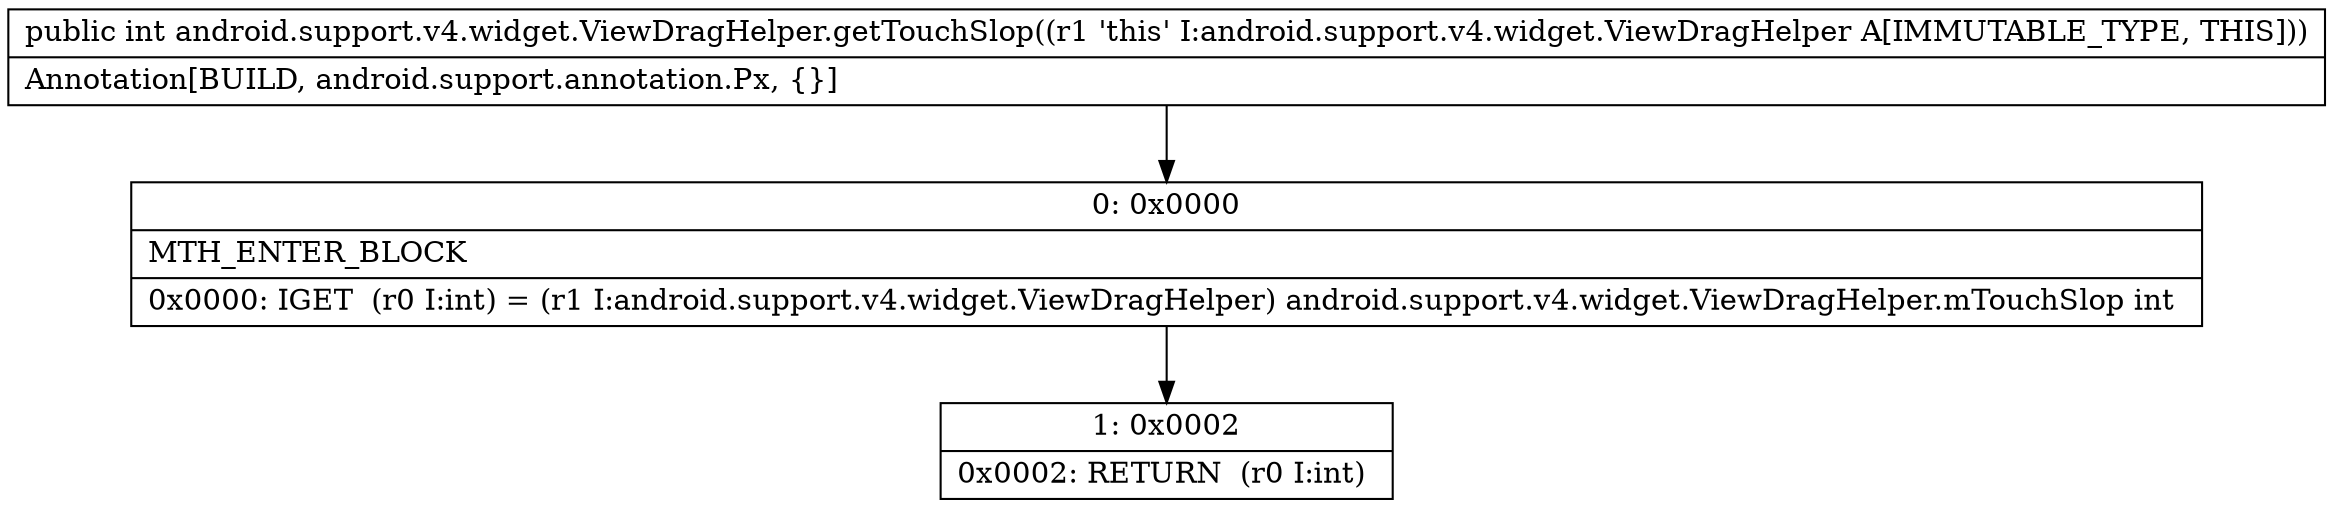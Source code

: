 digraph "CFG forandroid.support.v4.widget.ViewDragHelper.getTouchSlop()I" {
Node_0 [shape=record,label="{0\:\ 0x0000|MTH_ENTER_BLOCK\l|0x0000: IGET  (r0 I:int) = (r1 I:android.support.v4.widget.ViewDragHelper) android.support.v4.widget.ViewDragHelper.mTouchSlop int \l}"];
Node_1 [shape=record,label="{1\:\ 0x0002|0x0002: RETURN  (r0 I:int) \l}"];
MethodNode[shape=record,label="{public int android.support.v4.widget.ViewDragHelper.getTouchSlop((r1 'this' I:android.support.v4.widget.ViewDragHelper A[IMMUTABLE_TYPE, THIS]))  | Annotation[BUILD, android.support.annotation.Px, \{\}]\l}"];
MethodNode -> Node_0;
Node_0 -> Node_1;
}

